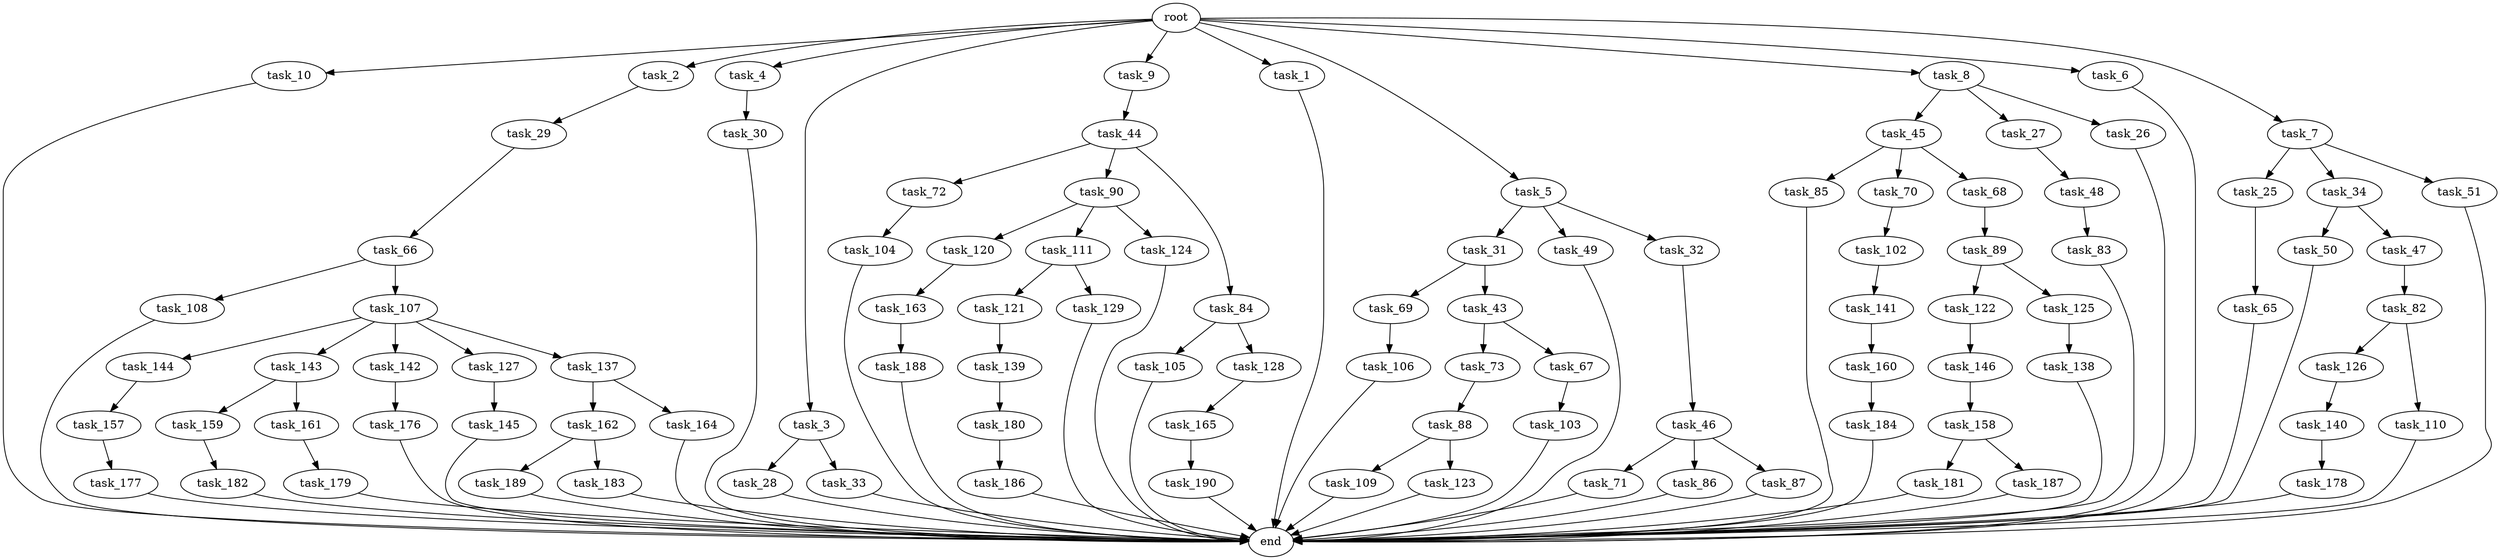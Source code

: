 digraph G {
  task_102 [size="429496729.600000"];
  task_65 [size="1391569403.904000"];
  task_176 [size="429496729.600000"];
  task_162 [size="154618822.656000"];
  task_158 [size="68719476.736000"];
  task_105 [size="154618822.656000"];
  task_72 [size="1099511627.776000"];
  task_182 [size="429496729.600000"];
  task_45 [size="1717986918.400000"];
  task_163 [size="1717986918.400000"];
  task_144 [size="1717986918.400000"];
  task_46 [size="154618822.656000"];
  task_179 [size="618475290.624000"];
  task_122 [size="68719476.736000"];
  task_73 [size="1717986918.400000"];
  task_82 [size="429496729.600000"];
  task_10 [size="2.048000"];
  task_139 [size="429496729.600000"];
  task_28 [size="1717986918.400000"];
  task_50 [size="618475290.624000"];
  task_71 [size="429496729.600000"];
  task_31 [size="429496729.600000"];
  task_49 [size="429496729.600000"];
  task_157 [size="1391569403.904000"];
  task_146 [size="429496729.600000"];
  task_90 [size="1099511627.776000"];
  task_120 [size="429496729.600000"];
  task_121 [size="274877906.944000"];
  task_140 [size="618475290.624000"];
  task_25 [size="68719476.736000"];
  task_190 [size="841813590.016000"];
  task_111 [size="429496729.600000"];
  task_164 [size="154618822.656000"];
  task_126 [size="429496729.600000"];
  task_159 [size="1099511627.776000"];
  task_2 [size="2.048000"];
  task_108 [size="841813590.016000"];
  task_110 [size="429496729.600000"];
  task_186 [size="618475290.624000"];
  task_30 [size="68719476.736000"];
  task_177 [size="1391569403.904000"];
  task_160 [size="68719476.736000"];
  task_104 [size="618475290.624000"];
  task_33 [size="1717986918.400000"];
  task_4 [size="2.048000"];
  task_109 [size="1391569403.904000"];
  task_48 [size="1391569403.904000"];
  task_27 [size="1717986918.400000"];
  task_85 [size="429496729.600000"];
  task_129 [size="274877906.944000"];
  task_103 [size="429496729.600000"];
  task_181 [size="68719476.736000"];
  task_106 [size="618475290.624000"];
  task_89 [size="68719476.736000"];
  task_3 [size="2.048000"];
  task_9 [size="2.048000"];
  task_32 [size="429496729.600000"];
  task_143 [size="1717986918.400000"];
  task_34 [size="68719476.736000"];
  task_86 [size="429496729.600000"];
  task_189 [size="1099511627.776000"];
  task_1 [size="2.048000"];
  task_107 [size="841813590.016000"];
  task_26 [size="1717986918.400000"];
  task_69 [size="1099511627.776000"];
  task_44 [size="1099511627.776000"];
  task_5 [size="2.048000"];
  task_88 [size="154618822.656000"];
  end [size="0.000000"];
  task_8 [size="2.048000"];
  task_87 [size="429496729.600000"];
  task_141 [size="841813590.016000"];
  task_84 [size="1099511627.776000"];
  task_83 [size="274877906.944000"];
  task_183 [size="1099511627.776000"];
  task_142 [size="1717986918.400000"];
  task_127 [size="1717986918.400000"];
  task_29 [size="1717986918.400000"];
  task_145 [size="841813590.016000"];
  task_178 [size="1099511627.776000"];
  task_138 [size="429496729.600000"];
  root [size="0.000000"];
  task_187 [size="68719476.736000"];
  task_47 [size="618475290.624000"];
  task_123 [size="1391569403.904000"];
  task_184 [size="68719476.736000"];
  task_128 [size="154618822.656000"];
  task_180 [size="841813590.016000"];
  task_6 [size="2.048000"];
  task_70 [size="429496729.600000"];
  task_67 [size="1717986918.400000"];
  task_43 [size="1099511627.776000"];
  task_188 [size="1717986918.400000"];
  task_165 [size="1391569403.904000"];
  task_161 [size="1099511627.776000"];
  task_51 [size="68719476.736000"];
  task_125 [size="68719476.736000"];
  task_124 [size="429496729.600000"];
  task_7 [size="2.048000"];
  task_137 [size="1717986918.400000"];
  task_68 [size="429496729.600000"];
  task_66 [size="274877906.944000"];

  task_102 -> task_141 [size="411041792.000000"];
  task_65 -> end [size="1.000000"];
  task_176 -> end [size="1.000000"];
  task_162 -> task_183 [size="536870912.000000"];
  task_162 -> task_189 [size="536870912.000000"];
  task_158 -> task_181 [size="33554432.000000"];
  task_158 -> task_187 [size="33554432.000000"];
  task_105 -> end [size="1.000000"];
  task_72 -> task_104 [size="301989888.000000"];
  task_182 -> end [size="1.000000"];
  task_45 -> task_68 [size="209715200.000000"];
  task_45 -> task_70 [size="209715200.000000"];
  task_45 -> task_85 [size="209715200.000000"];
  task_163 -> task_188 [size="838860800.000000"];
  task_144 -> task_157 [size="679477248.000000"];
  task_46 -> task_86 [size="209715200.000000"];
  task_46 -> task_71 [size="209715200.000000"];
  task_46 -> task_87 [size="209715200.000000"];
  task_179 -> end [size="1.000000"];
  task_122 -> task_146 [size="209715200.000000"];
  task_73 -> task_88 [size="75497472.000000"];
  task_82 -> task_110 [size="209715200.000000"];
  task_82 -> task_126 [size="209715200.000000"];
  task_10 -> end [size="1.000000"];
  task_139 -> task_180 [size="411041792.000000"];
  task_28 -> end [size="1.000000"];
  task_50 -> end [size="1.000000"];
  task_71 -> end [size="1.000000"];
  task_31 -> task_43 [size="536870912.000000"];
  task_31 -> task_69 [size="536870912.000000"];
  task_49 -> end [size="1.000000"];
  task_157 -> task_177 [size="679477248.000000"];
  task_146 -> task_158 [size="33554432.000000"];
  task_90 -> task_124 [size="209715200.000000"];
  task_90 -> task_111 [size="209715200.000000"];
  task_90 -> task_120 [size="209715200.000000"];
  task_120 -> task_163 [size="838860800.000000"];
  task_121 -> task_139 [size="209715200.000000"];
  task_140 -> task_178 [size="536870912.000000"];
  task_25 -> task_65 [size="679477248.000000"];
  task_190 -> end [size="1.000000"];
  task_111 -> task_129 [size="134217728.000000"];
  task_111 -> task_121 [size="134217728.000000"];
  task_164 -> end [size="1.000000"];
  task_126 -> task_140 [size="301989888.000000"];
  task_159 -> task_182 [size="209715200.000000"];
  task_2 -> task_29 [size="838860800.000000"];
  task_108 -> end [size="1.000000"];
  task_110 -> end [size="1.000000"];
  task_186 -> end [size="1.000000"];
  task_30 -> end [size="1.000000"];
  task_177 -> end [size="1.000000"];
  task_160 -> task_184 [size="33554432.000000"];
  task_104 -> end [size="1.000000"];
  task_33 -> end [size="1.000000"];
  task_4 -> task_30 [size="33554432.000000"];
  task_109 -> end [size="1.000000"];
  task_48 -> task_83 [size="134217728.000000"];
  task_27 -> task_48 [size="679477248.000000"];
  task_85 -> end [size="1.000000"];
  task_129 -> end [size="1.000000"];
  task_103 -> end [size="1.000000"];
  task_181 -> end [size="1.000000"];
  task_106 -> end [size="1.000000"];
  task_89 -> task_122 [size="33554432.000000"];
  task_89 -> task_125 [size="33554432.000000"];
  task_3 -> task_28 [size="838860800.000000"];
  task_3 -> task_33 [size="838860800.000000"];
  task_9 -> task_44 [size="536870912.000000"];
  task_32 -> task_46 [size="75497472.000000"];
  task_143 -> task_161 [size="536870912.000000"];
  task_143 -> task_159 [size="536870912.000000"];
  task_34 -> task_50 [size="301989888.000000"];
  task_34 -> task_47 [size="301989888.000000"];
  task_86 -> end [size="1.000000"];
  task_189 -> end [size="1.000000"];
  task_1 -> end [size="1.000000"];
  task_107 -> task_143 [size="838860800.000000"];
  task_107 -> task_137 [size="838860800.000000"];
  task_107 -> task_142 [size="838860800.000000"];
  task_107 -> task_144 [size="838860800.000000"];
  task_107 -> task_127 [size="838860800.000000"];
  task_26 -> end [size="1.000000"];
  task_69 -> task_106 [size="301989888.000000"];
  task_44 -> task_90 [size="536870912.000000"];
  task_44 -> task_72 [size="536870912.000000"];
  task_44 -> task_84 [size="536870912.000000"];
  task_5 -> task_31 [size="209715200.000000"];
  task_5 -> task_32 [size="209715200.000000"];
  task_5 -> task_49 [size="209715200.000000"];
  task_88 -> task_109 [size="679477248.000000"];
  task_88 -> task_123 [size="679477248.000000"];
  task_8 -> task_26 [size="838860800.000000"];
  task_8 -> task_45 [size="838860800.000000"];
  task_8 -> task_27 [size="838860800.000000"];
  task_87 -> end [size="1.000000"];
  task_141 -> task_160 [size="33554432.000000"];
  task_84 -> task_128 [size="75497472.000000"];
  task_84 -> task_105 [size="75497472.000000"];
  task_83 -> end [size="1.000000"];
  task_183 -> end [size="1.000000"];
  task_142 -> task_176 [size="209715200.000000"];
  task_127 -> task_145 [size="411041792.000000"];
  task_29 -> task_66 [size="134217728.000000"];
  task_145 -> end [size="1.000000"];
  task_178 -> end [size="1.000000"];
  task_138 -> end [size="1.000000"];
  root -> task_2 [size="1.000000"];
  root -> task_6 [size="1.000000"];
  root -> task_4 [size="1.000000"];
  root -> task_5 [size="1.000000"];
  root -> task_10 [size="1.000000"];
  root -> task_3 [size="1.000000"];
  root -> task_9 [size="1.000000"];
  root -> task_8 [size="1.000000"];
  root -> task_7 [size="1.000000"];
  root -> task_1 [size="1.000000"];
  task_187 -> end [size="1.000000"];
  task_47 -> task_82 [size="209715200.000000"];
  task_123 -> end [size="1.000000"];
  task_184 -> end [size="1.000000"];
  task_128 -> task_165 [size="679477248.000000"];
  task_180 -> task_186 [size="301989888.000000"];
  task_6 -> end [size="1.000000"];
  task_70 -> task_102 [size="209715200.000000"];
  task_67 -> task_103 [size="209715200.000000"];
  task_43 -> task_73 [size="838860800.000000"];
  task_43 -> task_67 [size="838860800.000000"];
  task_188 -> end [size="1.000000"];
  task_165 -> task_190 [size="411041792.000000"];
  task_161 -> task_179 [size="301989888.000000"];
  task_51 -> end [size="1.000000"];
  task_125 -> task_138 [size="209715200.000000"];
  task_124 -> end [size="1.000000"];
  task_7 -> task_25 [size="33554432.000000"];
  task_7 -> task_34 [size="33554432.000000"];
  task_7 -> task_51 [size="33554432.000000"];
  task_137 -> task_164 [size="75497472.000000"];
  task_137 -> task_162 [size="75497472.000000"];
  task_68 -> task_89 [size="33554432.000000"];
  task_66 -> task_107 [size="411041792.000000"];
  task_66 -> task_108 [size="411041792.000000"];
}
